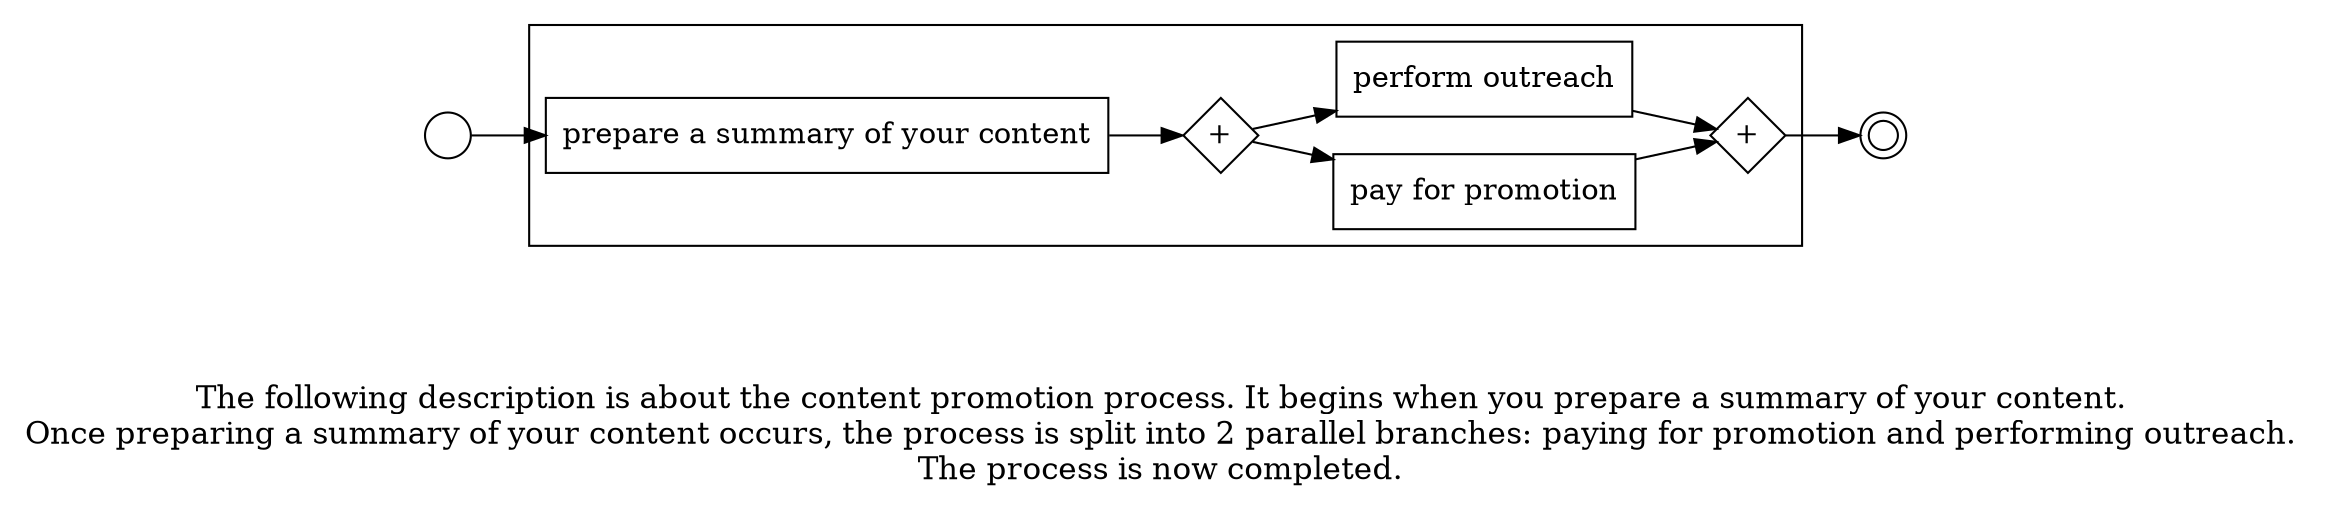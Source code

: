 digraph content_promotion_process_165 {
	graph [rankdir=LR]
	START_NODE [label="" shape=circle width=0.3]
	subgraph CLUSTER_0 {
		"prepare a summary of your content" [shape=box]
		"AND_SPLIT--2. Content promotion_JA6E" [label="+" fixedsize=true shape=diamond width=0.5]
		"prepare a summary of your content" -> "AND_SPLIT--2. Content promotion_JA6E"
		"pay for promotion" [shape=box]
		"AND_SPLIT--2. Content promotion_JA6E" -> "pay for promotion"
		"perform outreach" [shape=box]
		"AND_SPLIT--2. Content promotion_JA6E" -> "perform outreach"
		"AND_JOIN--2. Content promotion_JA6E" [label="+" fixedsize=true shape=diamond width=0.5]
		"pay for promotion" -> "AND_JOIN--2. Content promotion_JA6E"
		"perform outreach" -> "AND_JOIN--2. Content promotion_JA6E"
	}
	START_NODE -> "prepare a summary of your content"
	END_NODE [label="" shape=doublecircle width=0.2]
	"AND_JOIN--2. Content promotion_JA6E" -> END_NODE
	fontsize=15 label="\n\n
The following description is about the content promotion process. It begins when you prepare a summary of your content. 
Once preparing a summary of your content occurs, the process is split into 2 parallel branches: paying for promotion and performing outreach. 
The process is now completed. 
"
}
